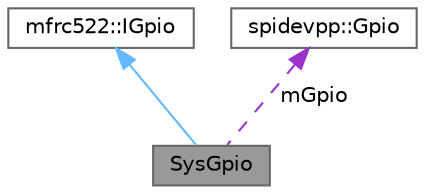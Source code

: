 digraph "SysGpio"
{
 // LATEX_PDF_SIZE
  bgcolor="transparent";
  edge [fontname=Helvetica,fontsize=10,labelfontname=Helvetica,labelfontsize=10];
  node [fontname=Helvetica,fontsize=10,shape=box,height=0.2,width=0.4];
  Node1 [label="SysGpio",height=0.2,width=0.4,color="gray40", fillcolor="grey60", style="filled", fontcolor="black",tooltip=" "];
  Node2 -> Node1 [dir="back",color="steelblue1",style="solid"];
  Node2 [label="mfrc522::IGpio",height=0.2,width=0.4,color="gray40", fillcolor="white", style="filled",URL="$structmfrc522_1_1_i_gpio.html",tooltip=" "];
  Node3 -> Node1 [dir="back",color="darkorchid3",style="dashed",label=" mGpio" ];
  Node3 [label="spidevpp::Gpio",height=0.2,width=0.4,color="gray40", fillcolor="white", style="filled",URL="$classspidevpp_1_1_gpio.html",tooltip=" "];
}
